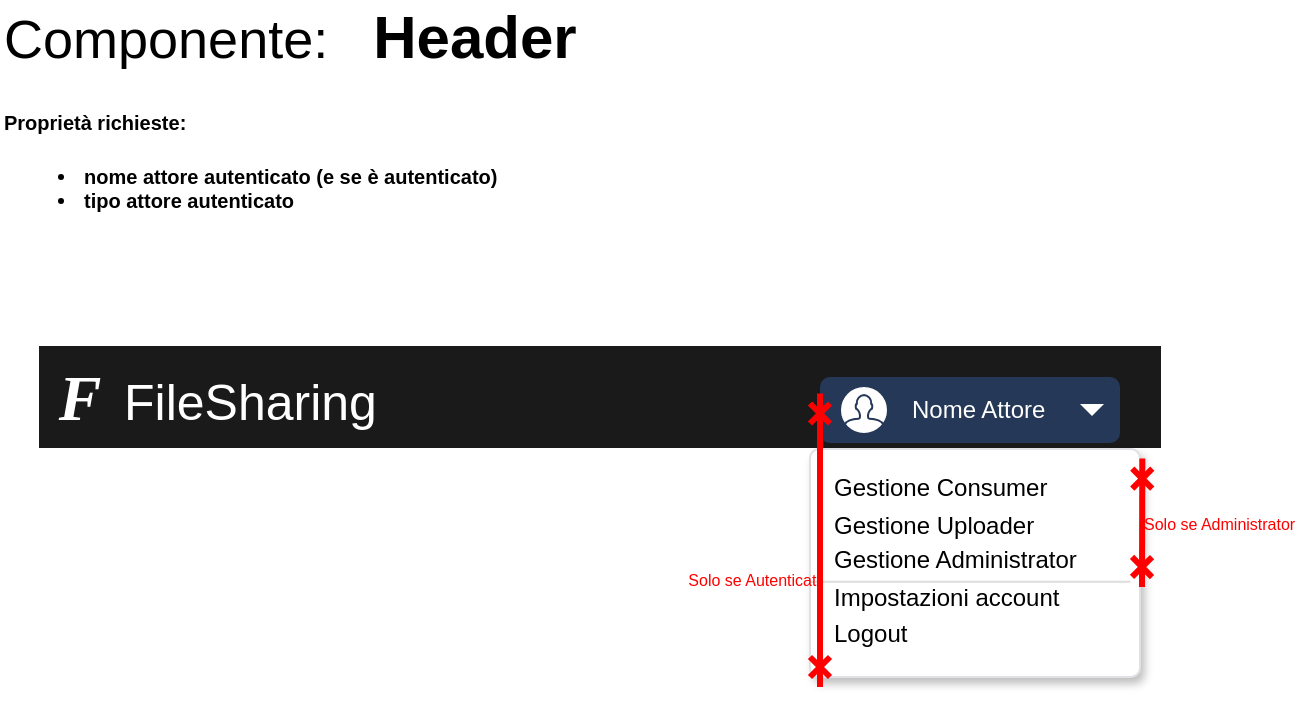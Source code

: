 <mxfile version="11.3.0" type="device" pages="1"><diagram id="wvITw7xsQYluFm_0ARTv" name="Page-1"><mxGraphModel dx="986" dy="565" grid="1" gridSize="10" guides="1" tooltips="1" connect="1" arrows="1" fold="1" page="1" pageScale="1" pageWidth="827" pageHeight="1169" math="0" shadow="0"><root><mxCell id="0"/><mxCell id="1" parent="0"/><mxCell id="UX2q8lGy0bxrBwXnmmAh-1" value="&lt;font style=&quot;font-size: 25px&quot;&gt;FileSharing&lt;/font&gt;" style="whiteSpace=wrap;html=1;shadow=0;dashed=0;fontSize=30;align=left;fillColor=#1A1A1A;strokeColor=#1A1A1A;fontColor=#FFFFFF;spacingLeft=40;" vertex="1" parent="1"><mxGeometry x="80" y="205.5" width="560" height="50" as="geometry"/></mxCell><mxCell id="UX2q8lGy0bxrBwXnmmAh-10" value="&lt;h1&gt;&lt;b&gt;&lt;i&gt;&lt;font style=&quot;font-size: 32px&quot; face=&quot;Comic Sans MS&quot;&gt;F&lt;/font&gt;&lt;/i&gt;&lt;/b&gt;&lt;/h1&gt;" style="text;html=1;strokeColor=none;fillColor=none;align=center;verticalAlign=middle;whiteSpace=wrap;rounded=0;fontColor=#FFFFFF;" vertex="1" parent="1"><mxGeometry x="80" y="220.5" width="40" height="20" as="geometry"/></mxCell><mxCell id="UX2q8lGy0bxrBwXnmmAh-26" value="" style="group" vertex="1" connectable="0" parent="1"><mxGeometry x="470" y="220.5" width="160" height="157" as="geometry"/></mxCell><mxCell id="UX2q8lGy0bxrBwXnmmAh-12" value="" style="rounded=1;fillColor=#253858;strokeColor=none;html=1;" vertex="1" parent="UX2q8lGy0bxrBwXnmmAh-26"><mxGeometry width="150" height="33" as="geometry"/></mxCell><mxCell id="UX2q8lGy0bxrBwXnmmAh-13" value="" style="shape=triangle;direction=south;fillColor=#ffffff;strokeColor=none;html=1" vertex="1" parent="UX2q8lGy0bxrBwXnmmAh-12"><mxGeometry x="1" y="0.5" width="12" height="6" relative="1" as="geometry"><mxPoint x="-20" y="-3" as="offset"/></mxGeometry></mxCell><mxCell id="UX2q8lGy0bxrBwXnmmAh-14" value="Nome Attore" style="shape=mxgraph.ios7.icons.user;fillColor=#ffffff;strokeColor=#253858;html=1;fontColor=#ffffff;align=left;fontSize=12;spacingLeft=10;labelPosition=right;verticalLabelPosition=middle;verticalAlign=middle;" vertex="1" parent="UX2q8lGy0bxrBwXnmmAh-12"><mxGeometry y="0.5" width="24" height="24" relative="1" as="geometry"><mxPoint x="10" y="-12" as="offset"/></mxGeometry></mxCell><mxCell id="UX2q8lGy0bxrBwXnmmAh-15" value="" style="rounded=1;fillColor=#ffffff;strokeColor=#DFE1E5;shadow=1;html=1;arcSize=4" vertex="1" parent="UX2q8lGy0bxrBwXnmmAh-26"><mxGeometry x="-5" y="36" width="165" height="114" as="geometry"/></mxCell><mxCell id="UX2q8lGy0bxrBwXnmmAh-27" value="" style="shape=line;strokeColor=#dddddd;perimeter=none;resizeWidth=1;" vertex="1" parent="UX2q8lGy0bxrBwXnmmAh-15"><mxGeometry x="0.214" y="57" width="160" height="18.843" as="geometry"><mxPoint y="68" as="offset"/></mxGeometry></mxCell><mxCell id="UX2q8lGy0bxrBwXnmmAh-6" value="Gestione Consumer" style="html=1;shadow=0;dashed=0;shape=mxgraph.bootstrap.rect;strokeColor=none;spacingLeft=10;align=left;fillColor=none;whiteSpace=wrap;resizeWidth=1;" vertex="1" parent="UX2q8lGy0bxrBwXnmmAh-15"><mxGeometry width="160" height="20" relative="1" as="geometry"><mxPoint y="9" as="offset"/></mxGeometry></mxCell><mxCell id="UX2q8lGy0bxrBwXnmmAh-38" value="Gestione Administrator" style="html=1;shadow=0;dashed=0;shape=mxgraph.bootstrap.rect;strokeColor=none;spacingLeft=10;align=left;fillColor=none;whiteSpace=wrap;resizeWidth=1;" vertex="1" parent="UX2q8lGy0bxrBwXnmmAh-15"><mxGeometry y="36.744" width="160" height="18.843" as="geometry"><mxPoint y="9" as="offset"/></mxGeometry></mxCell><mxCell id="UX2q8lGy0bxrBwXnmmAh-39" value="Impostazioni account" style="html=1;shadow=0;dashed=0;shape=mxgraph.bootstrap.rect;strokeColor=none;spacingLeft=10;align=left;fillColor=none;whiteSpace=wrap;resizeWidth=1;" vertex="1" parent="UX2q8lGy0bxrBwXnmmAh-15"><mxGeometry y="55.587" width="160" height="18.843" as="geometry"><mxPoint y="9" as="offset"/></mxGeometry></mxCell><mxCell id="UX2q8lGy0bxrBwXnmmAh-40" value="Logout" style="html=1;shadow=0;dashed=0;shape=mxgraph.bootstrap.rect;strokeColor=none;spacingLeft=10;align=left;fillColor=none;whiteSpace=wrap;resizeWidth=1;" vertex="1" parent="UX2q8lGy0bxrBwXnmmAh-15"><mxGeometry y="74.43" width="160" height="18.843" as="geometry"><mxPoint y="9" as="offset"/></mxGeometry></mxCell><mxCell id="UX2q8lGy0bxrBwXnmmAh-37" value="Gestione Uploader" style="html=1;shadow=0;dashed=0;shape=mxgraph.bootstrap.rect;strokeColor=none;spacingLeft=10;align=left;fillColor=none;whiteSpace=wrap;resizeWidth=1;" vertex="1" parent="UX2q8lGy0bxrBwXnmmAh-26"><mxGeometry x="-5" y="55" width="160" height="20" as="geometry"><mxPoint y="9" as="offset"/></mxGeometry></mxCell><mxCell id="UX2q8lGy0bxrBwXnmmAh-41" value="" style="endArrow=cross;startArrow=cross;html=1;fontSize=30;fontColor=#FFFFFF;startFill=0;endFill=0;entryX=1.007;entryY=0.042;entryDx=0;entryDy=0;entryPerimeter=0;strokeWidth=3;strokeColor=#FF0000;" edge="1" parent="1" target="UX2q8lGy0bxrBwXnmmAh-15"><mxGeometry width="50" height="50" relative="1" as="geometry"><mxPoint x="631" y="325.5" as="sourcePoint"/><mxPoint x="680" y="265.5" as="targetPoint"/></mxGeometry></mxCell><mxCell id="UX2q8lGy0bxrBwXnmmAh-42" value="&lt;font color=&quot;#ff0000&quot; style=&quot;font-size: 8px&quot;&gt;Solo se Administrator&lt;/font&gt;" style="text;html=1;resizable=0;points=[];align=left;verticalAlign=middle;labelBackgroundColor=none;fontSize=30;fontColor=#FFFFFF;" vertex="1" connectable="0" parent="UX2q8lGy0bxrBwXnmmAh-41"><mxGeometry x="-0.559" y="2" relative="1" as="geometry"><mxPoint x="1" y="-26" as="offset"/></mxGeometry></mxCell><mxCell id="UX2q8lGy0bxrBwXnmmAh-43" value="" style="endArrow=cross;startArrow=cross;html=1;fontSize=30;fontColor=#FFFFFF;startFill=0;endFill=0;entryX=0;entryY=0.25;entryDx=0;entryDy=0;strokeWidth=3;strokeColor=#FF0000;" edge="1" parent="1" target="UX2q8lGy0bxrBwXnmmAh-12"><mxGeometry width="50" height="50" relative="1" as="geometry"><mxPoint x="470" y="375.5" as="sourcePoint"/><mxPoint x="641.155" y="271.288" as="targetPoint"/></mxGeometry></mxCell><mxCell id="UX2q8lGy0bxrBwXnmmAh-44" value="&lt;font color=&quot;#ff0000&quot; style=&quot;font-size: 8px&quot;&gt;Solo se Autenticati&lt;/font&gt;" style="text;html=1;resizable=0;points=[];align=right;verticalAlign=middle;labelBackgroundColor=none;fontSize=30;fontColor=#FFFFFF;" vertex="1" connectable="0" parent="UX2q8lGy0bxrBwXnmmAh-43"><mxGeometry x="-0.559" y="2" relative="1" as="geometry"><mxPoint x="2" y="-29.5" as="offset"/></mxGeometry></mxCell><mxCell id="UX2q8lGy0bxrBwXnmmAh-47" value="&lt;font color=&quot;#000000&quot;&gt;&lt;span style=&quot;font-size: 27px&quot;&gt;Componente:&amp;nbsp; &amp;nbsp;&lt;/span&gt;&lt;b&gt;Header&lt;br&gt;&lt;font size=&quot;1&quot;&gt;Proprietà richieste:&lt;br&gt;&lt;ul&gt;&lt;li&gt;&lt;font color=&quot;#000000&quot;&gt;&lt;b&gt;&lt;font size=&quot;1&quot;&gt;nome attore autenticato (e se è autenticato)&lt;/font&gt;&lt;/b&gt;&lt;/font&gt;&lt;/li&gt;&lt;li&gt;&lt;font color=&quot;#000000&quot;&gt;&lt;b&gt;&lt;font size=&quot;1&quot;&gt;tipo attore autenticato&lt;/font&gt;&lt;/b&gt;&lt;/font&gt;&lt;/li&gt;&lt;/ul&gt;&lt;/font&gt;&lt;/b&gt;&lt;/font&gt;" style="text;html=1;strokeColor=none;fillColor=none;align=left;verticalAlign=middle;whiteSpace=wrap;rounded=0;labelBackgroundColor=none;fontSize=30;fontColor=#FFFFFF;" vertex="1" parent="1"><mxGeometry x="60" y="80" width="475" height="20" as="geometry"/></mxCell></root></mxGraphModel></diagram></mxfile>
